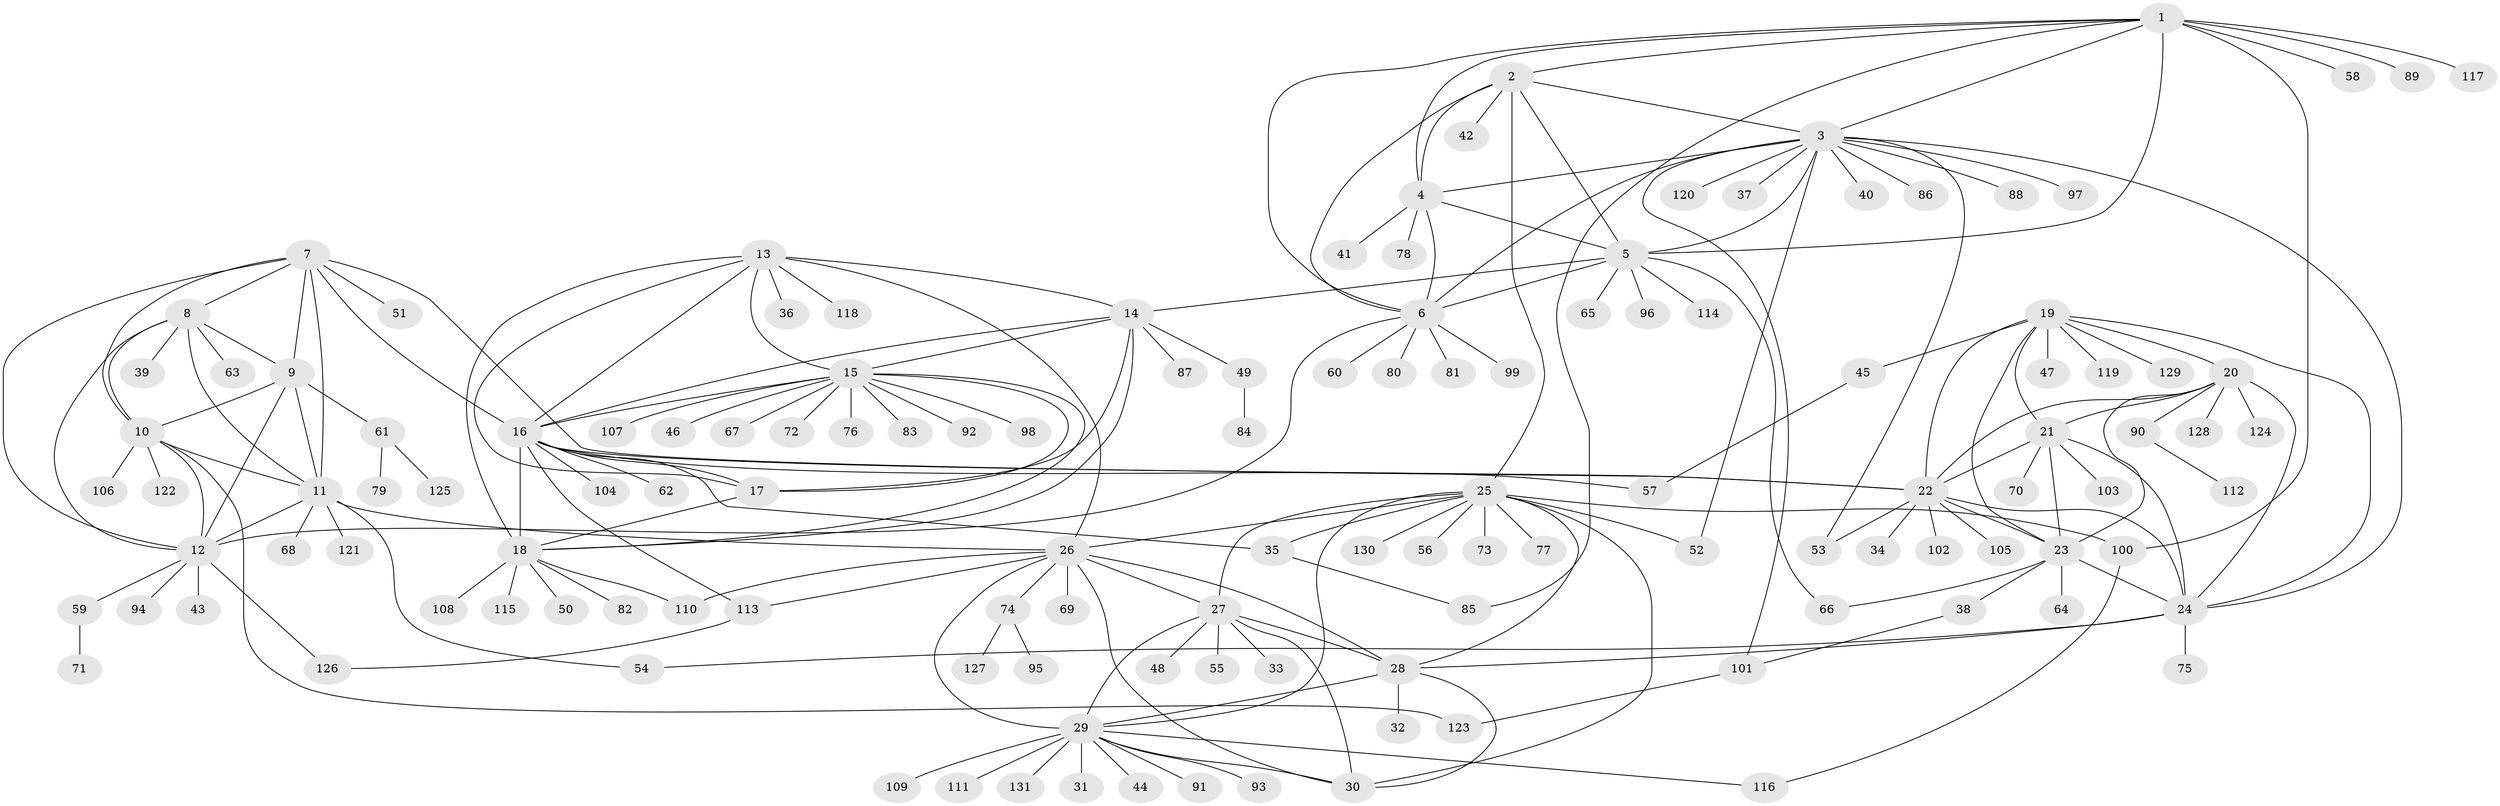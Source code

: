 // Generated by graph-tools (version 1.1) at 2025/15/03/09/25 04:15:48]
// undirected, 131 vertices, 200 edges
graph export_dot {
graph [start="1"]
  node [color=gray90,style=filled];
  1;
  2;
  3;
  4;
  5;
  6;
  7;
  8;
  9;
  10;
  11;
  12;
  13;
  14;
  15;
  16;
  17;
  18;
  19;
  20;
  21;
  22;
  23;
  24;
  25;
  26;
  27;
  28;
  29;
  30;
  31;
  32;
  33;
  34;
  35;
  36;
  37;
  38;
  39;
  40;
  41;
  42;
  43;
  44;
  45;
  46;
  47;
  48;
  49;
  50;
  51;
  52;
  53;
  54;
  55;
  56;
  57;
  58;
  59;
  60;
  61;
  62;
  63;
  64;
  65;
  66;
  67;
  68;
  69;
  70;
  71;
  72;
  73;
  74;
  75;
  76;
  77;
  78;
  79;
  80;
  81;
  82;
  83;
  84;
  85;
  86;
  87;
  88;
  89;
  90;
  91;
  92;
  93;
  94;
  95;
  96;
  97;
  98;
  99;
  100;
  101;
  102;
  103;
  104;
  105;
  106;
  107;
  108;
  109;
  110;
  111;
  112;
  113;
  114;
  115;
  116;
  117;
  118;
  119;
  120;
  121;
  122;
  123;
  124;
  125;
  126;
  127;
  128;
  129;
  130;
  131;
  1 -- 2;
  1 -- 3;
  1 -- 4;
  1 -- 5;
  1 -- 6;
  1 -- 58;
  1 -- 85;
  1 -- 89;
  1 -- 100;
  1 -- 117;
  2 -- 3;
  2 -- 4;
  2 -- 5;
  2 -- 6;
  2 -- 25;
  2 -- 42;
  3 -- 4;
  3 -- 5;
  3 -- 6;
  3 -- 24;
  3 -- 37;
  3 -- 40;
  3 -- 52;
  3 -- 53;
  3 -- 86;
  3 -- 88;
  3 -- 97;
  3 -- 101;
  3 -- 120;
  4 -- 5;
  4 -- 6;
  4 -- 41;
  4 -- 78;
  5 -- 6;
  5 -- 14;
  5 -- 65;
  5 -- 66;
  5 -- 96;
  5 -- 114;
  6 -- 12;
  6 -- 60;
  6 -- 80;
  6 -- 81;
  6 -- 99;
  7 -- 8;
  7 -- 9;
  7 -- 10;
  7 -- 11;
  7 -- 12;
  7 -- 16;
  7 -- 22;
  7 -- 51;
  8 -- 9;
  8 -- 10;
  8 -- 11;
  8 -- 12;
  8 -- 39;
  8 -- 63;
  9 -- 10;
  9 -- 11;
  9 -- 12;
  9 -- 61;
  10 -- 11;
  10 -- 12;
  10 -- 106;
  10 -- 122;
  10 -- 123;
  11 -- 12;
  11 -- 26;
  11 -- 54;
  11 -- 68;
  11 -- 121;
  12 -- 43;
  12 -- 59;
  12 -- 94;
  12 -- 126;
  13 -- 14;
  13 -- 15;
  13 -- 16;
  13 -- 17;
  13 -- 18;
  13 -- 26;
  13 -- 36;
  13 -- 118;
  14 -- 15;
  14 -- 16;
  14 -- 17;
  14 -- 18;
  14 -- 49;
  14 -- 87;
  15 -- 16;
  15 -- 17;
  15 -- 18;
  15 -- 46;
  15 -- 67;
  15 -- 72;
  15 -- 76;
  15 -- 83;
  15 -- 92;
  15 -- 98;
  15 -- 107;
  16 -- 17;
  16 -- 18;
  16 -- 22;
  16 -- 35;
  16 -- 57;
  16 -- 62;
  16 -- 104;
  16 -- 113;
  17 -- 18;
  18 -- 50;
  18 -- 82;
  18 -- 108;
  18 -- 110;
  18 -- 115;
  19 -- 20;
  19 -- 21;
  19 -- 22;
  19 -- 23;
  19 -- 24;
  19 -- 45;
  19 -- 47;
  19 -- 119;
  19 -- 129;
  20 -- 21;
  20 -- 22;
  20 -- 23;
  20 -- 24;
  20 -- 90;
  20 -- 124;
  20 -- 128;
  21 -- 22;
  21 -- 23;
  21 -- 24;
  21 -- 70;
  21 -- 103;
  22 -- 23;
  22 -- 24;
  22 -- 34;
  22 -- 53;
  22 -- 102;
  22 -- 105;
  23 -- 24;
  23 -- 38;
  23 -- 64;
  23 -- 66;
  24 -- 28;
  24 -- 54;
  24 -- 75;
  25 -- 26;
  25 -- 27;
  25 -- 28;
  25 -- 29;
  25 -- 30;
  25 -- 35;
  25 -- 52;
  25 -- 56;
  25 -- 73;
  25 -- 77;
  25 -- 100;
  25 -- 130;
  26 -- 27;
  26 -- 28;
  26 -- 29;
  26 -- 30;
  26 -- 69;
  26 -- 74;
  26 -- 110;
  26 -- 113;
  27 -- 28;
  27 -- 29;
  27 -- 30;
  27 -- 33;
  27 -- 48;
  27 -- 55;
  28 -- 29;
  28 -- 30;
  28 -- 32;
  29 -- 30;
  29 -- 31;
  29 -- 44;
  29 -- 91;
  29 -- 93;
  29 -- 109;
  29 -- 111;
  29 -- 116;
  29 -- 131;
  35 -- 85;
  38 -- 101;
  45 -- 57;
  49 -- 84;
  59 -- 71;
  61 -- 79;
  61 -- 125;
  74 -- 95;
  74 -- 127;
  90 -- 112;
  100 -- 116;
  101 -- 123;
  113 -- 126;
}
